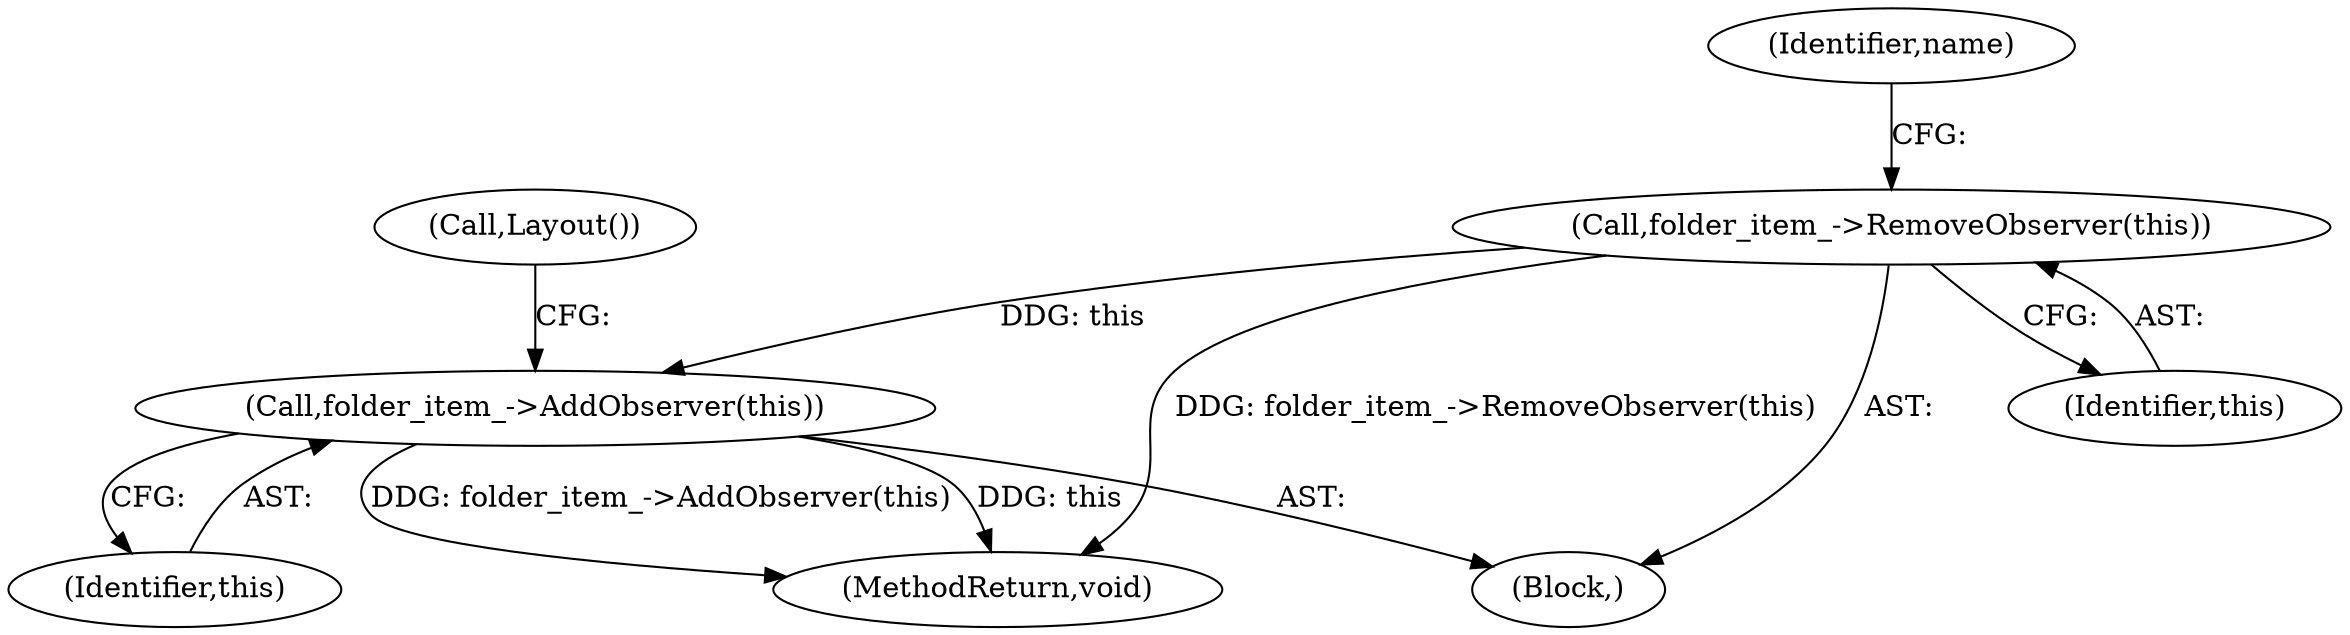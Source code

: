 digraph "0_Chrome_92029a982fac85a4ebb614a825012a2e9ee84ef3@API" {
"1000108" [label="(Call,folder_item_->RemoveObserver(this))"];
"1000118" [label="(Call,folder_item_->AddObserver(this))"];
"1000120" [label="(Call,Layout())"];
"1000119" [label="(Identifier,this)"];
"1000112" [label="(Identifier,name)"];
"1000109" [label="(Identifier,this)"];
"1000108" [label="(Call,folder_item_->RemoveObserver(this))"];
"1000121" [label="(MethodReturn,void)"];
"1000103" [label="(Block,)"];
"1000118" [label="(Call,folder_item_->AddObserver(this))"];
"1000108" -> "1000103"  [label="AST: "];
"1000108" -> "1000109"  [label="CFG: "];
"1000109" -> "1000108"  [label="AST: "];
"1000112" -> "1000108"  [label="CFG: "];
"1000108" -> "1000121"  [label="DDG: folder_item_->RemoveObserver(this)"];
"1000108" -> "1000118"  [label="DDG: this"];
"1000118" -> "1000103"  [label="AST: "];
"1000118" -> "1000119"  [label="CFG: "];
"1000119" -> "1000118"  [label="AST: "];
"1000120" -> "1000118"  [label="CFG: "];
"1000118" -> "1000121"  [label="DDG: folder_item_->AddObserver(this)"];
"1000118" -> "1000121"  [label="DDG: this"];
}
